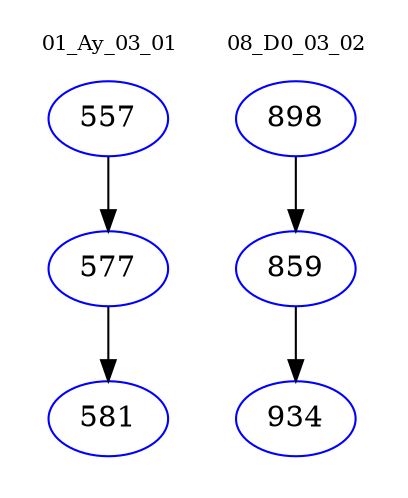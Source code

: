 digraph{
subgraph cluster_0 {
color = white
label = "01_Ay_03_01";
fontsize=10;
T0_557 [label="557", color="blue"]
T0_557 -> T0_577 [color="black"]
T0_577 [label="577", color="blue"]
T0_577 -> T0_581 [color="black"]
T0_581 [label="581", color="blue"]
}
subgraph cluster_1 {
color = white
label = "08_D0_03_02";
fontsize=10;
T1_898 [label="898", color="blue"]
T1_898 -> T1_859 [color="black"]
T1_859 [label="859", color="blue"]
T1_859 -> T1_934 [color="black"]
T1_934 [label="934", color="blue"]
}
}
